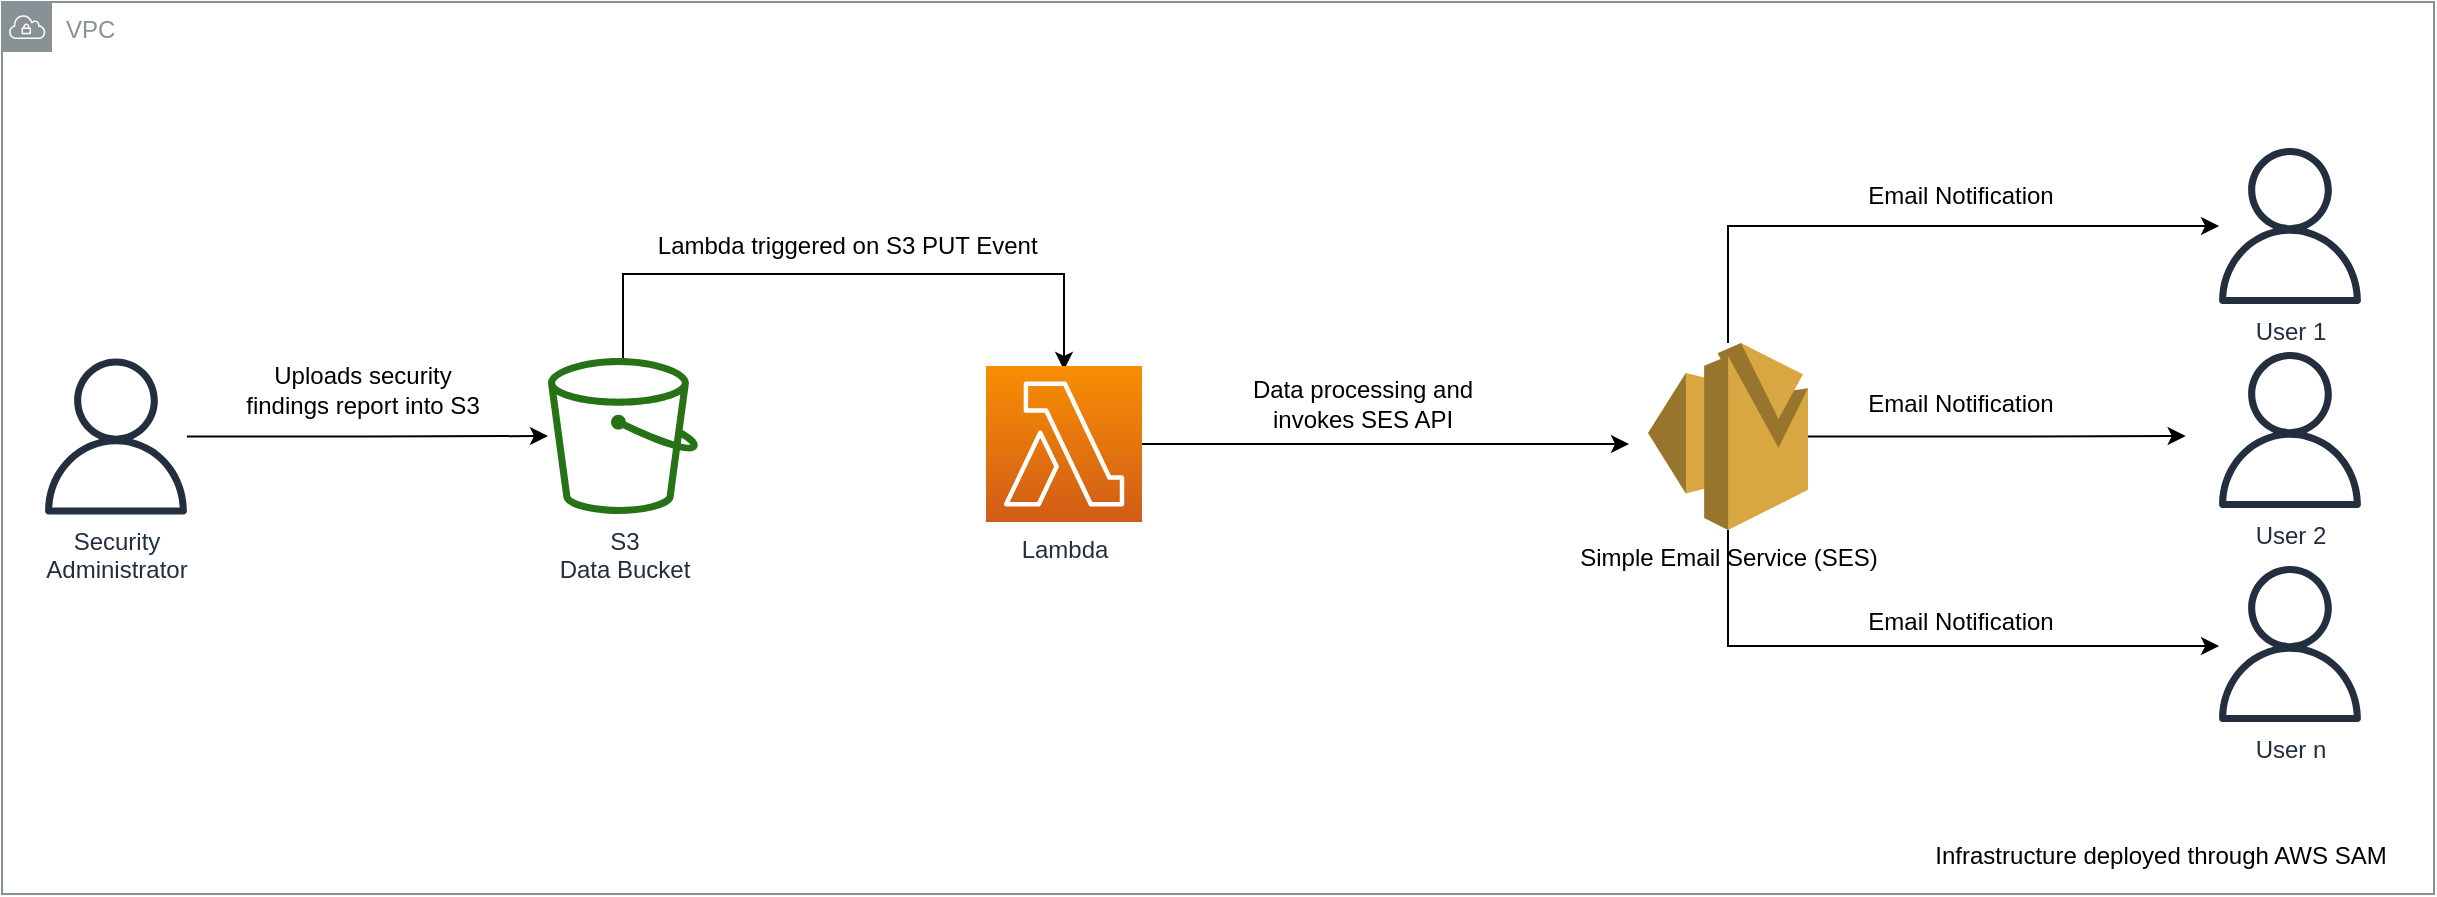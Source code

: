 <mxfile version="14.8.5" type="device"><diagram id="EoAKEir0BEXWkdnSRag_" name="Page-1"><mxGraphModel dx="2946" dy="1163" grid="0" gridSize="10" guides="1" tooltips="1" connect="1" arrows="1" fold="1" page="1" pageScale="1" pageWidth="2339" pageHeight="3300" math="0" shadow="0"><root><mxCell id="0"/><mxCell id="1" parent="0"/><mxCell id="Rdu2P0Hb0RphSR5y92Qn-21" value="VPC" style="outlineConnect=0;gradientColor=none;html=1;whiteSpace=wrap;fontSize=12;fontStyle=0;shape=mxgraph.aws4.group;grIcon=mxgraph.aws4.group_vpc;strokeColor=#879196;fillColor=none;verticalAlign=top;align=left;spacingLeft=30;fontColor=#879196;dashed=0;" vertex="1" parent="1"><mxGeometry x="477" y="292" width="1216" height="446" as="geometry"/></mxCell><mxCell id="Rdu2P0Hb0RphSR5y92Qn-16" style="edgeStyle=orthogonalEdgeStyle;rounded=0;orthogonalLoop=1;jettySize=auto;html=1;" edge="1" parent="1" source="9d4otOa2HDCGWNniy2Yy-2"><mxGeometry relative="1" as="geometry"><mxPoint x="1008" y="476" as="targetPoint"/><Array as="points"><mxPoint x="788" y="428"/><mxPoint x="1008" y="428"/></Array></mxGeometry></mxCell><mxCell id="9d4otOa2HDCGWNniy2Yy-2" value="S3&lt;br&gt;Data Bucket" style="outlineConnect=0;fontColor=#232F3E;gradientColor=none;fillColor=#277116;strokeColor=none;dashed=0;verticalLabelPosition=bottom;verticalAlign=top;align=center;html=1;fontSize=12;fontStyle=0;aspect=fixed;pointerEvents=1;shape=mxgraph.aws4.bucket;" parent="1" vertex="1"><mxGeometry x="750" y="470" width="75" height="78" as="geometry"/></mxCell><mxCell id="9d4otOa2HDCGWNniy2Yy-5" style="edgeStyle=orthogonalEdgeStyle;rounded=0;orthogonalLoop=1;jettySize=auto;html=1;" parent="1" source="9d4otOa2HDCGWNniy2Yy-4" target="9d4otOa2HDCGWNniy2Yy-2" edge="1"><mxGeometry relative="1" as="geometry"/></mxCell><mxCell id="9d4otOa2HDCGWNniy2Yy-4" value="Security&lt;br&gt;Administrator" style="outlineConnect=0;fontColor=#232F3E;gradientColor=none;fillColor=#232F3E;strokeColor=none;dashed=0;verticalLabelPosition=bottom;verticalAlign=top;align=center;html=1;fontSize=12;fontStyle=0;aspect=fixed;pointerEvents=1;shape=mxgraph.aws4.user;" parent="1" vertex="1"><mxGeometry x="495" y="470.25" width="78" height="78" as="geometry"/></mxCell><mxCell id="9d4otOa2HDCGWNniy2Yy-6" value="Uploads security &lt;br&gt;findings report into S3" style="text;html=1;align=center;verticalAlign=middle;resizable=0;points=[];autosize=1;strokeColor=none;" parent="1" vertex="1"><mxGeometry x="593" y="470.25" width="127" height="32" as="geometry"/></mxCell><mxCell id="Rdu2P0Hb0RphSR5y92Qn-7" style="edgeStyle=orthogonalEdgeStyle;rounded=0;orthogonalLoop=1;jettySize=auto;html=1;" edge="1" parent="1" source="9d4otOa2HDCGWNniy2Yy-8"><mxGeometry relative="1" as="geometry"><mxPoint x="1290.5" y="513" as="targetPoint"/></mxGeometry></mxCell><mxCell id="9d4otOa2HDCGWNniy2Yy-8" value="Lambda" style="points=[[0,0,0],[0.25,0,0],[0.5,0,0],[0.75,0,0],[1,0,0],[0,1,0],[0.25,1,0],[0.5,1,0],[0.75,1,0],[1,1,0],[0,0.25,0],[0,0.5,0],[0,0.75,0],[1,0.25,0],[1,0.5,0],[1,0.75,0]];outlineConnect=0;fontColor=#232F3E;gradientColor=#F78E04;gradientDirection=north;fillColor=#D05C17;strokeColor=#ffffff;dashed=0;verticalLabelPosition=bottom;verticalAlign=top;align=center;html=1;fontSize=12;fontStyle=0;aspect=fixed;shape=mxgraph.aws4.resourceIcon;resIcon=mxgraph.aws4.lambda;" parent="1" vertex="1"><mxGeometry x="969" y="474" width="78" height="78" as="geometry"/></mxCell><mxCell id="9d4otOa2HDCGWNniy2Yy-9" value="Lambda triggered on S3 PUT Event&amp;nbsp;" style="text;html=1;align=center;verticalAlign=middle;resizable=0;points=[];autosize=1;strokeColor=none;" parent="1" vertex="1"><mxGeometry x="799" y="405" width="203" height="18" as="geometry"/></mxCell><mxCell id="Rdu2P0Hb0RphSR5y92Qn-8" style="edgeStyle=orthogonalEdgeStyle;rounded=0;orthogonalLoop=1;jettySize=auto;html=1;" edge="1" parent="1" source="Rdu2P0Hb0RphSR5y92Qn-1"><mxGeometry relative="1" as="geometry"><mxPoint x="1568.857" y="509" as="targetPoint"/></mxGeometry></mxCell><mxCell id="Rdu2P0Hb0RphSR5y92Qn-9" style="edgeStyle=orthogonalEdgeStyle;rounded=0;orthogonalLoop=1;jettySize=auto;html=1;" edge="1" parent="1" source="Rdu2P0Hb0RphSR5y92Qn-1" target="Rdu2P0Hb0RphSR5y92Qn-4"><mxGeometry relative="1" as="geometry"><mxPoint x="1339.75" y="388.857" as="targetPoint"/><Array as="points"><mxPoint x="1340" y="404"/></Array></mxGeometry></mxCell><mxCell id="Rdu2P0Hb0RphSR5y92Qn-11" style="edgeStyle=orthogonalEdgeStyle;rounded=0;orthogonalLoop=1;jettySize=auto;html=1;" edge="1" parent="1" source="Rdu2P0Hb0RphSR5y92Qn-1" target="Rdu2P0Hb0RphSR5y92Qn-6"><mxGeometry relative="1" as="geometry"><mxPoint x="1340" y="630.724" as="targetPoint"/><Array as="points"><mxPoint x="1340" y="614"/></Array></mxGeometry></mxCell><mxCell id="Rdu2P0Hb0RphSR5y92Qn-1" value="Simple Email Service (SES)" style="outlineConnect=0;dashed=0;verticalLabelPosition=bottom;verticalAlign=top;align=center;html=1;shape=mxgraph.aws3.ses;fillColor=#D9A741;gradientColor=none;" vertex="1" parent="1"><mxGeometry x="1300" y="462.5" width="80" height="93.5" as="geometry"/></mxCell><mxCell id="Rdu2P0Hb0RphSR5y92Qn-4" value="User 1" style="outlineConnect=0;fontColor=#232F3E;gradientColor=none;fillColor=#232F3E;strokeColor=none;dashed=0;verticalLabelPosition=bottom;verticalAlign=top;align=center;html=1;fontSize=12;fontStyle=0;aspect=fixed;pointerEvents=1;shape=mxgraph.aws4.user;" vertex="1" parent="1"><mxGeometry x="1582" y="365" width="78" height="78" as="geometry"/></mxCell><mxCell id="Rdu2P0Hb0RphSR5y92Qn-5" value="User 2" style="outlineConnect=0;fontColor=#232F3E;gradientColor=none;fillColor=#232F3E;strokeColor=none;dashed=0;verticalLabelPosition=bottom;verticalAlign=top;align=center;html=1;fontSize=12;fontStyle=0;aspect=fixed;pointerEvents=1;shape=mxgraph.aws4.user;" vertex="1" parent="1"><mxGeometry x="1582" y="467" width="78" height="78" as="geometry"/></mxCell><mxCell id="Rdu2P0Hb0RphSR5y92Qn-6" value="User n" style="outlineConnect=0;fontColor=#232F3E;gradientColor=none;fillColor=#232F3E;strokeColor=none;dashed=0;verticalLabelPosition=bottom;verticalAlign=top;align=center;html=1;fontSize=12;fontStyle=0;aspect=fixed;pointerEvents=1;shape=mxgraph.aws4.user;" vertex="1" parent="1"><mxGeometry x="1582" y="574" width="78" height="78" as="geometry"/></mxCell><mxCell id="Rdu2P0Hb0RphSR5y92Qn-12" value="Email Notification" style="text;html=1;align=center;verticalAlign=middle;resizable=0;points=[];autosize=1;strokeColor=none;" vertex="1" parent="1"><mxGeometry x="1404" y="380" width="103" height="18" as="geometry"/></mxCell><mxCell id="Rdu2P0Hb0RphSR5y92Qn-13" value="Email Notification" style="text;html=1;align=center;verticalAlign=middle;resizable=0;points=[];autosize=1;strokeColor=none;" vertex="1" parent="1"><mxGeometry x="1404" y="484" width="103" height="18" as="geometry"/></mxCell><mxCell id="Rdu2P0Hb0RphSR5y92Qn-14" value="Email Notification" style="text;html=1;align=center;verticalAlign=middle;resizable=0;points=[];autosize=1;strokeColor=none;" vertex="1" parent="1"><mxGeometry x="1404" y="593" width="103" height="18" as="geometry"/></mxCell><mxCell id="Rdu2P0Hb0RphSR5y92Qn-15" value="Data processing and &lt;br&gt;invokes SES API" style="text;html=1;align=center;verticalAlign=middle;resizable=0;points=[];autosize=1;strokeColor=none;" vertex="1" parent="1"><mxGeometry x="1097" y="477" width="120" height="32" as="geometry"/></mxCell><mxCell id="Rdu2P0Hb0RphSR5y92Qn-22" value="Infrastructure deployed through AWS SAM" style="text;html=1;align=center;verticalAlign=middle;resizable=0;points=[];autosize=1;strokeColor=none;" vertex="1" parent="1"><mxGeometry x="1438" y="710" width="236" height="18" as="geometry"/></mxCell></root></mxGraphModel></diagram></mxfile>